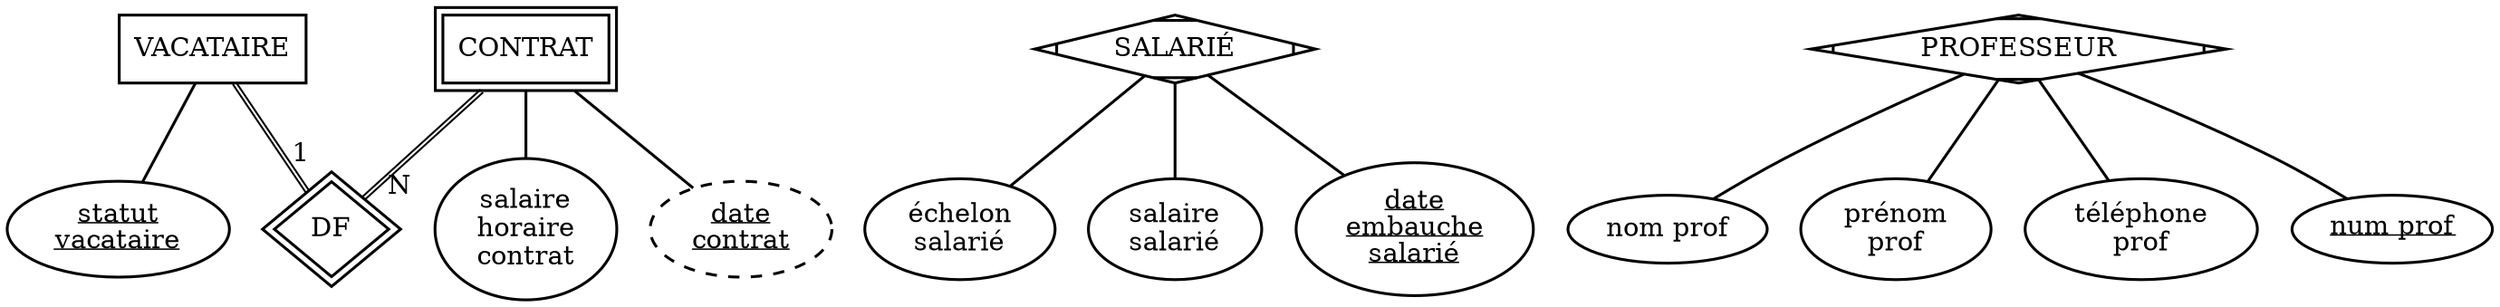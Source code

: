 graph{
  start=42

  // Entities
  node [
    shape=box
    style=filled
    penwidth=1.5
    fillcolor="#FFFFFF"
  ]
  3 [label="VACATAIRE"]
  2 [label="CONTRAT",peripheries=2]

  // Associative entities
  7 [label="SALARIÉ",shape=Mdiamond]
  11 [label="PROFESSEUR",shape=Mdiamond]

  // Normal entity attributes
  node [
    shape=oval
    penwidth=1.5
    fillcolor="#FFFFFF"
  ]
  6 [label="salaire\nhoraire\ncontrat"]
  9 [label="échelon\nsalarié"]
  10 [label="salaire\nsalarié"]
  13 [label="nom prof"]
  14 [label="prénom\nprof"]
  15 [label="téléphone\nprof"]

  // Weak and strong entity attributes
  4 [label=<<u>statut<br/>vacataire</u>>]
  5 [label=<<u>date<br/>contrat</u>> style="dashed,filled"]
  8 [label=<<u>date<br/>embauche<br/>salarié</u>>]
  12 [label=<<u>num prof</u>>]

  // Relationships
  node [
    shape=diamond
    height=0.7
    penwidth=1.5
    fillcolor="#FFFFFF"
  ]
  1 [label="DF",peripheries=2]

  // Edges between entities and attributes
  edge [
    penwidth=1.5
  ]
  2 -- 5
  2 -- 6
  3 -- 4
  7 -- 8
  7 -- 9
  7 -- 10
  11 -- 12
  11 -- 13
  11 -- 14
  11 -- 15

  // Edges between entities and relationships
  edge [
    penwidth=1
    color="#000000:#000000"
    labeldistance=2
    headlabel=1
  ]
  3 -- 1
  edge [headlabel=N]
  2 -- 1
}